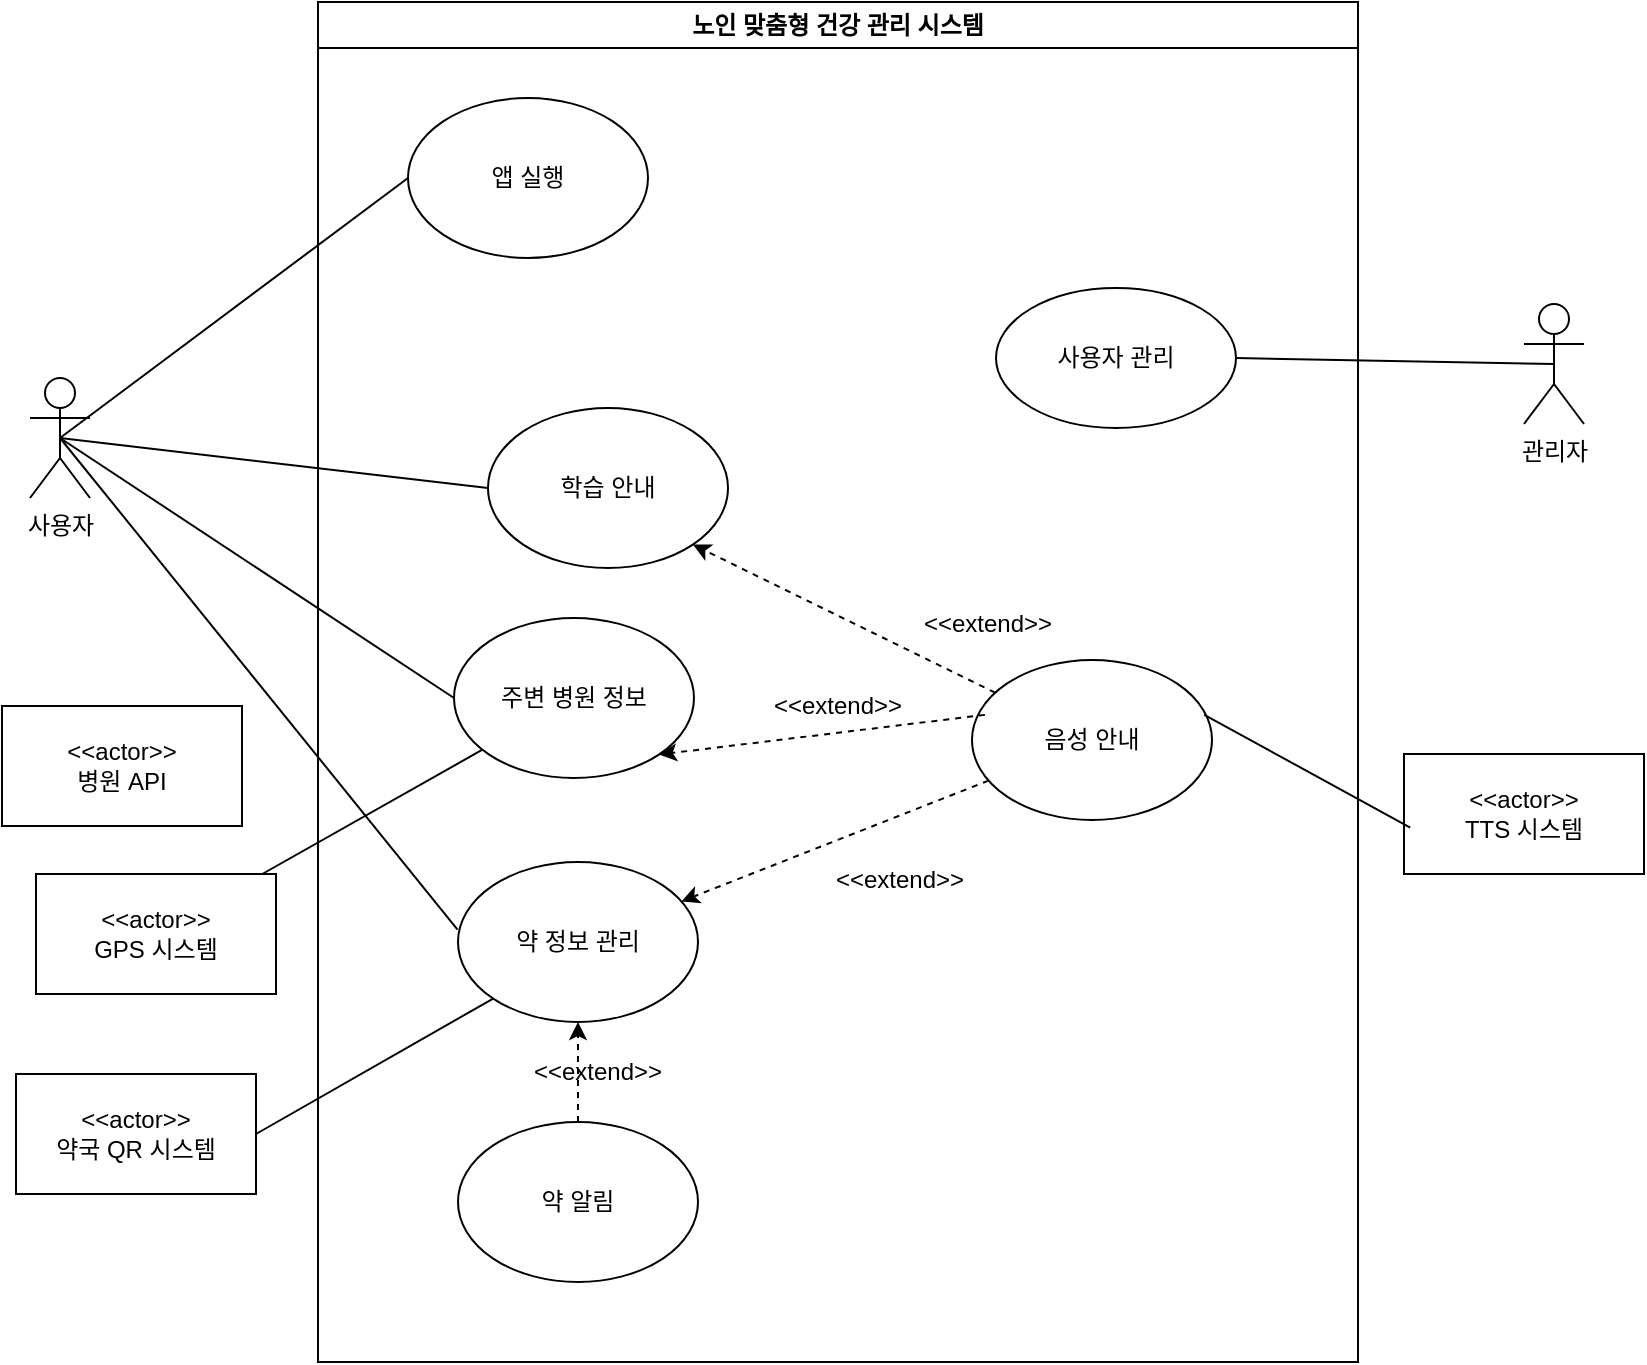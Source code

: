 <mxfile version="27.0.6">
  <diagram name="Page-1" id="WYiLv4jmbkYMUt4aH29a">
    <mxGraphModel dx="1429" dy="820" grid="0" gridSize="10" guides="1" tooltips="1" connect="1" arrows="1" fold="1" page="1" pageScale="1" pageWidth="850" pageHeight="1100" math="0" shadow="0">
      <root>
        <mxCell id="0" />
        <mxCell id="1" parent="0" />
        <mxCell id="agWAGZ31P35PROJ5reOC-2" value="노인 맞춤형 건강 관리 시스템" style="swimlane;whiteSpace=wrap;html=1;" parent="1" vertex="1">
          <mxGeometry x="175" y="157" width="520" height="680" as="geometry" />
        </mxCell>
        <mxCell id="agWAGZ31P35PROJ5reOC-16" value="사용자 관리" style="ellipse;whiteSpace=wrap;html=1;" parent="agWAGZ31P35PROJ5reOC-2" vertex="1">
          <mxGeometry x="339" y="143" width="120" height="70" as="geometry" />
        </mxCell>
        <mxCell id="agWAGZ31P35PROJ5reOC-15" value="음성 안내" style="ellipse;whiteSpace=wrap;html=1;" parent="agWAGZ31P35PROJ5reOC-2" vertex="1">
          <mxGeometry x="327" y="329" width="120" height="80" as="geometry" />
        </mxCell>
        <mxCell id="agWAGZ31P35PROJ5reOC-17" value="학습 안내" style="ellipse;whiteSpace=wrap;html=1;" parent="agWAGZ31P35PROJ5reOC-2" vertex="1">
          <mxGeometry x="85" y="203" width="120" height="80" as="geometry" />
        </mxCell>
        <mxCell id="agWAGZ31P35PROJ5reOC-13" value="주변 병원 정보" style="ellipse;whiteSpace=wrap;html=1;" parent="agWAGZ31P35PROJ5reOC-2" vertex="1">
          <mxGeometry x="68" y="308" width="120" height="80" as="geometry" />
        </mxCell>
        <mxCell id="agWAGZ31P35PROJ5reOC-11" value="약 알림" style="ellipse;whiteSpace=wrap;html=1;" parent="agWAGZ31P35PROJ5reOC-2" vertex="1">
          <mxGeometry x="70" y="560" width="120" height="80" as="geometry" />
        </mxCell>
        <mxCell id="agWAGZ31P35PROJ5reOC-10" value="약 정보 관리" style="ellipse;whiteSpace=wrap;html=1;" parent="agWAGZ31P35PROJ5reOC-2" vertex="1">
          <mxGeometry x="70" y="430" width="120" height="80" as="geometry" />
        </mxCell>
        <mxCell id="agWAGZ31P35PROJ5reOC-40" value="" style="endArrow=classic;html=1;rounded=0;dashed=1;entryX=0.5;entryY=1;entryDx=0;entryDy=0;exitX=0.5;exitY=0;exitDx=0;exitDy=0;" parent="agWAGZ31P35PROJ5reOC-2" source="agWAGZ31P35PROJ5reOC-11" target="agWAGZ31P35PROJ5reOC-10" edge="1">
          <mxGeometry width="50" height="50" relative="1" as="geometry">
            <mxPoint x="110" y="530" as="sourcePoint" />
            <mxPoint x="150" y="550" as="targetPoint" />
          </mxGeometry>
        </mxCell>
        <mxCell id="agWAGZ31P35PROJ5reOC-41" value="&amp;lt;&amp;lt;extend&amp;gt;&amp;gt;" style="text;html=1;align=center;verticalAlign=middle;whiteSpace=wrap;rounded=0;" parent="agWAGZ31P35PROJ5reOC-2" vertex="1">
          <mxGeometry x="110" y="520" width="60" height="30" as="geometry" />
        </mxCell>
        <mxCell id="agWAGZ31P35PROJ5reOC-47" value="" style="endArrow=classic;html=1;rounded=0;strokeColor=default;curved=0;dashed=1;exitX=0.054;exitY=0.343;exitDx=0;exitDy=0;exitPerimeter=0;entryX=1;entryY=1;entryDx=0;entryDy=0;" parent="agWAGZ31P35PROJ5reOC-2" source="agWAGZ31P35PROJ5reOC-15" target="agWAGZ31P35PROJ5reOC-13" edge="1">
          <mxGeometry width="50" height="50" relative="1" as="geometry">
            <mxPoint x="150" y="380" as="sourcePoint" />
            <mxPoint x="340" y="380" as="targetPoint" />
          </mxGeometry>
        </mxCell>
        <mxCell id="agWAGZ31P35PROJ5reOC-48" value="" style="endArrow=classic;html=1;rounded=0;strokeColor=default;curved=0;dashed=1;entryX=1;entryY=1;entryDx=0;entryDy=0;" parent="agWAGZ31P35PROJ5reOC-2" source="agWAGZ31P35PROJ5reOC-15" target="agWAGZ31P35PROJ5reOC-17" edge="1">
          <mxGeometry width="50" height="50" relative="1" as="geometry">
            <mxPoint x="143" y="241" as="sourcePoint" />
            <mxPoint x="300" y="400" as="targetPoint" />
          </mxGeometry>
        </mxCell>
        <mxCell id="agWAGZ31P35PROJ5reOC-58" value="&amp;lt;&amp;lt;extend&amp;gt;&amp;gt;" style="text;html=1;align=center;verticalAlign=middle;whiteSpace=wrap;rounded=0;" parent="agWAGZ31P35PROJ5reOC-2" vertex="1">
          <mxGeometry x="261" y="424" width="60" height="30" as="geometry" />
        </mxCell>
        <mxCell id="agWAGZ31P35PROJ5reOC-56" value="&amp;lt;&amp;lt;extend&amp;gt;&amp;gt;" style="text;html=1;align=center;verticalAlign=middle;whiteSpace=wrap;rounded=0;" parent="agWAGZ31P35PROJ5reOC-2" vertex="1">
          <mxGeometry x="230" y="337" width="60" height="30" as="geometry" />
        </mxCell>
        <mxCell id="agWAGZ31P35PROJ5reOC-46" value="" style="endArrow=classic;html=1;rounded=0;strokeColor=default;curved=0;dashed=1;" parent="agWAGZ31P35PROJ5reOC-2" source="agWAGZ31P35PROJ5reOC-15" target="agWAGZ31P35PROJ5reOC-10" edge="1">
          <mxGeometry width="50" height="50" relative="1" as="geometry">
            <mxPoint x="136" y="418" as="sourcePoint" />
            <mxPoint x="210" y="600" as="targetPoint" />
          </mxGeometry>
        </mxCell>
        <mxCell id="agWAGZ31P35PROJ5reOC-57" value="&amp;lt;&amp;lt;extend&amp;gt;&amp;gt;" style="text;html=1;align=center;verticalAlign=middle;whiteSpace=wrap;rounded=0;" parent="agWAGZ31P35PROJ5reOC-2" vertex="1">
          <mxGeometry x="305" y="296" width="60" height="30" as="geometry" />
        </mxCell>
        <mxCell id="tS3e4EEXtF4_rLf18kXX-8" value="앱 실행" style="ellipse;whiteSpace=wrap;html=1;" parent="agWAGZ31P35PROJ5reOC-2" vertex="1">
          <mxGeometry x="45" y="48" width="120" height="80" as="geometry" />
        </mxCell>
        <mxCell id="agWAGZ31P35PROJ5reOC-4" value="관리자" style="shape=umlActor;verticalLabelPosition=bottom;verticalAlign=top;html=1;outlineConnect=0;" parent="1" vertex="1">
          <mxGeometry x="778" y="308" width="30" height="60" as="geometry" />
        </mxCell>
        <mxCell id="agWAGZ31P35PROJ5reOC-8" value="&amp;lt;&amp;lt;actor&amp;gt;&amp;gt;&lt;div&gt;&lt;span style=&quot;background-color: transparent; color: light-dark(rgb(0, 0, 0), rgb(255, 255, 255));&quot;&gt;TTS 시스템&lt;/span&gt;&lt;/div&gt;" style="rounded=0;whiteSpace=wrap;html=1;" parent="1" vertex="1">
          <mxGeometry x="718" y="533" width="120" height="60" as="geometry" />
        </mxCell>
        <mxCell id="agWAGZ31P35PROJ5reOC-3" value="사용자" style="shape=umlActor;verticalLabelPosition=bottom;verticalAlign=top;html=1;outlineConnect=0;" parent="1" vertex="1">
          <mxGeometry x="31" y="345" width="30" height="60" as="geometry" />
        </mxCell>
        <mxCell id="agWAGZ31P35PROJ5reOC-25" value="" style="endArrow=none;html=1;rounded=0;exitX=0.5;exitY=0.5;exitDx=0;exitDy=0;exitPerimeter=0;entryX=0;entryY=0.5;entryDx=0;entryDy=0;" parent="1" source="agWAGZ31P35PROJ5reOC-3" target="tS3e4EEXtF4_rLf18kXX-8" edge="1">
          <mxGeometry width="50" height="50" relative="1" as="geometry">
            <mxPoint x="10" y="170" as="sourcePoint" />
            <mxPoint x="247" y="271" as="targetPoint" />
          </mxGeometry>
        </mxCell>
        <mxCell id="agWAGZ31P35PROJ5reOC-28" value="" style="endArrow=none;html=1;rounded=0;exitX=0.5;exitY=0.5;exitDx=0;exitDy=0;exitPerimeter=0;entryX=0;entryY=0.5;entryDx=0;entryDy=0;" parent="1" source="agWAGZ31P35PROJ5reOC-3" target="agWAGZ31P35PROJ5reOC-13" edge="1">
          <mxGeometry width="50" height="50" relative="1" as="geometry">
            <mxPoint x="60" y="560" as="sourcePoint" />
            <mxPoint x="110" y="510" as="targetPoint" />
          </mxGeometry>
        </mxCell>
        <mxCell id="agWAGZ31P35PROJ5reOC-27" value="" style="endArrow=none;html=1;rounded=0;exitX=0.5;exitY=0.5;exitDx=0;exitDy=0;exitPerimeter=0;entryX=-0.002;entryY=0.422;entryDx=0;entryDy=0;entryPerimeter=0;" parent="1" source="agWAGZ31P35PROJ5reOC-3" target="agWAGZ31P35PROJ5reOC-10" edge="1">
          <mxGeometry width="50" height="50" relative="1" as="geometry">
            <mxPoint x="60" y="440" as="sourcePoint" />
            <mxPoint x="110" y="390" as="targetPoint" />
          </mxGeometry>
        </mxCell>
        <mxCell id="agWAGZ31P35PROJ5reOC-59" value="" style="endArrow=none;html=1;rounded=0;entryX=0.5;entryY=0.5;entryDx=0;entryDy=0;entryPerimeter=0;exitX=1;exitY=0.5;exitDx=0;exitDy=0;" parent="1" source="agWAGZ31P35PROJ5reOC-16" target="agWAGZ31P35PROJ5reOC-4" edge="1">
          <mxGeometry width="50" height="50" relative="1" as="geometry">
            <mxPoint x="510" y="300" as="sourcePoint" />
            <mxPoint x="560" y="250" as="targetPoint" />
          </mxGeometry>
        </mxCell>
        <mxCell id="agWAGZ31P35PROJ5reOC-60" value="" style="endArrow=none;html=1;rounded=0;entryX=0.026;entryY=0.613;entryDx=0;entryDy=0;entryPerimeter=0;exitX=0.968;exitY=0.343;exitDx=0;exitDy=0;exitPerimeter=0;" parent="1" source="agWAGZ31P35PROJ5reOC-15" target="agWAGZ31P35PROJ5reOC-8" edge="1">
          <mxGeometry width="50" height="50" relative="1" as="geometry">
            <mxPoint x="470" y="500" as="sourcePoint" />
            <mxPoint x="520" y="450" as="targetPoint" />
          </mxGeometry>
        </mxCell>
        <mxCell id="agWAGZ31P35PROJ5reOC-26" value="" style="endArrow=none;html=1;rounded=0;exitX=0.5;exitY=0.5;exitDx=0;exitDy=0;exitPerimeter=0;entryX=0;entryY=0.5;entryDx=0;entryDy=0;" parent="1" source="agWAGZ31P35PROJ5reOC-3" target="agWAGZ31P35PROJ5reOC-17" edge="1">
          <mxGeometry width="50" height="50" relative="1" as="geometry">
            <mxPoint x="-90" y="250" as="sourcePoint" />
            <mxPoint x="50" y="340" as="targetPoint" />
          </mxGeometry>
        </mxCell>
        <mxCell id="wi0V4owwj_RdhSHiFDuz-14" value="&amp;lt;&amp;lt;actor&amp;gt;&amp;gt;&lt;div&gt;&lt;span style=&quot;background-color: transparent; color: light-dark(rgb(0, 0, 0), rgb(255, 255, 255));&quot;&gt;GPS 시스템&lt;/span&gt;&lt;/div&gt;" style="rounded=0;whiteSpace=wrap;html=1;" parent="1" vertex="1">
          <mxGeometry x="34" y="593" width="120" height="60" as="geometry" />
        </mxCell>
        <mxCell id="wi0V4owwj_RdhSHiFDuz-15" value="" style="endArrow=none;html=1;rounded=0;" parent="1" source="wi0V4owwj_RdhSHiFDuz-14" target="agWAGZ31P35PROJ5reOC-13" edge="1">
          <mxGeometry width="50" height="50" relative="1" as="geometry">
            <mxPoint x="360" y="490" as="sourcePoint" />
            <mxPoint x="180" y="460" as="targetPoint" />
          </mxGeometry>
        </mxCell>
        <mxCell id="wi0V4owwj_RdhSHiFDuz-16" value="&amp;lt;&amp;lt;actor&amp;gt;&amp;gt;&lt;div&gt;약국 QR 시스템&lt;/div&gt;" style="rounded=0;whiteSpace=wrap;html=1;" parent="1" vertex="1">
          <mxGeometry x="24" y="693" width="120" height="60" as="geometry" />
        </mxCell>
        <mxCell id="wi0V4owwj_RdhSHiFDuz-17" value="" style="endArrow=none;html=1;rounded=0;exitX=1;exitY=0.5;exitDx=0;exitDy=0;entryX=0;entryY=1;entryDx=0;entryDy=0;" parent="1" source="wi0V4owwj_RdhSHiFDuz-16" target="agWAGZ31P35PROJ5reOC-10" edge="1">
          <mxGeometry width="50" height="50" relative="1" as="geometry">
            <mxPoint x="80" y="567" as="sourcePoint" />
            <mxPoint x="170" y="580" as="targetPoint" />
          </mxGeometry>
        </mxCell>
        <mxCell id="B3JJfTjtkDKdSFjr6OP6-1" value="&amp;lt;&amp;lt;actor&amp;gt;&amp;gt;&lt;div&gt;병원 API&lt;/div&gt;" style="rounded=0;whiteSpace=wrap;html=1;" vertex="1" parent="1">
          <mxGeometry x="17" y="509" width="120" height="60" as="geometry" />
        </mxCell>
      </root>
    </mxGraphModel>
  </diagram>
</mxfile>
